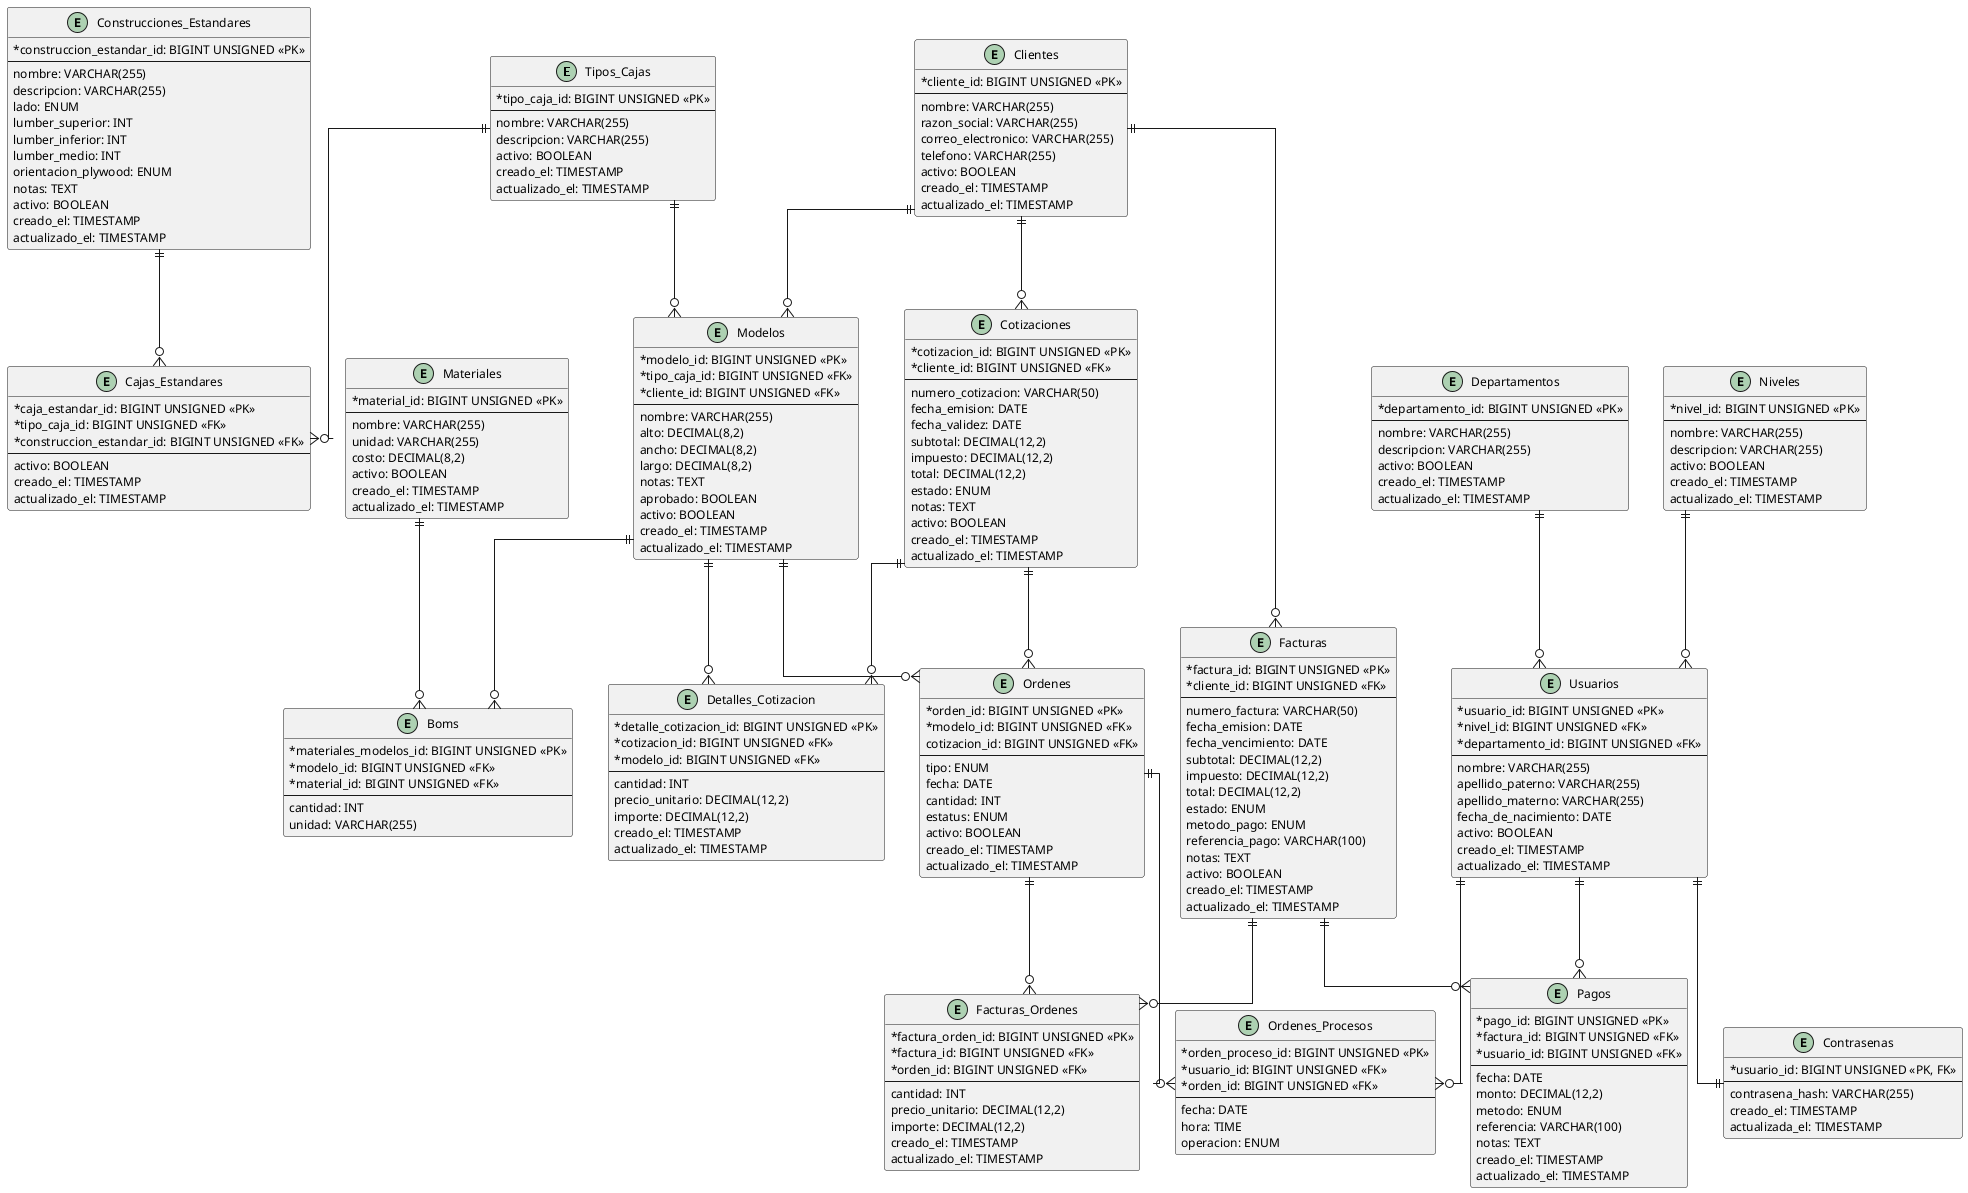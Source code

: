 @startuml Esquema_Base_Datos

' Definición del estilo
skinparam linetype ortho
skinparam monochrome false
skinparam shadowing false
skinparam defaultFontName Arial
skinparam defaultFontSize 12
skinparam packageStyle rectangle
skinparam classAttributeIconSize 0

' Configuración de colores
!define ENTITY_BG_COLOR #E2F0FF
!define ENTITY_BORDER_COLOR #3C7FC0
!define RELATIONSHIP_COLOR #FF8C00

' Tablas relacionadas con Tipos de Cajas
entity "Tipos_Cajas" as tipos_cajas {
  * tipo_caja_id: BIGINT UNSIGNED <<PK>>
  --
  nombre: VARCHAR(255)
  descripcion: VARCHAR(255)
  activo: BOOLEAN
  creado_el: TIMESTAMP
  actualizado_el: TIMESTAMP
}

entity "Construcciones_Estandares" as construcciones_estandares {
  * construccion_estandar_id: BIGINT UNSIGNED <<PK>>
  --
  nombre: VARCHAR(255)
  descripcion: VARCHAR(255)
  lado: ENUM
  lumber_superior: INT
  lumber_inferior: INT
  lumber_medio: INT
  orientacion_plywood: ENUM
  notas: TEXT
  activo: BOOLEAN
  creado_el: TIMESTAMP
  actualizado_el: TIMESTAMP
}

entity "Cajas_Estandares" as cajas_estandares {
  * caja_estandar_id: BIGINT UNSIGNED <<PK>>
  * tipo_caja_id: BIGINT UNSIGNED <<FK>>
  * construccion_estandar_id: BIGINT UNSIGNED <<FK>>
  --
  activo: BOOLEAN
  creado_el: TIMESTAMP
  actualizado_el: TIMESTAMP
}

' Tablas relacionadas con Usuarios
entity "Departamentos" as departamentos {
  * departamento_id: BIGINT UNSIGNED <<PK>>
  --
  nombre: VARCHAR(255)
  descripcion: VARCHAR(255)
  activo: BOOLEAN
  creado_el: TIMESTAMP
  actualizado_el: TIMESTAMP
}

entity "Niveles" as niveles {
  * nivel_id: BIGINT UNSIGNED <<PK>>
  --
  nombre: VARCHAR(255)
  descripcion: VARCHAR(255)
  activo: BOOLEAN
  creado_el: TIMESTAMP
  actualizado_el: TIMESTAMP
}

entity "Usuarios" as usuarios {
  * usuario_id: BIGINT UNSIGNED <<PK>>
  * nivel_id: BIGINT UNSIGNED <<FK>>
  * departamento_id: BIGINT UNSIGNED <<FK>>
  --
  nombre: VARCHAR(255)
  apellido_paterno: VARCHAR(255)
  apellido_materno: VARCHAR(255)
  fecha_de_nacimiento: DATE
  activo: BOOLEAN
  creado_el: TIMESTAMP
  actualizado_el: TIMESTAMP
}

entity "Contrasenas" as contrasenas {
  * usuario_id: BIGINT UNSIGNED <<PK, FK>>
  --
  contrasena_hash: VARCHAR(255)
  creado_el: TIMESTAMP
  actualizada_el: TIMESTAMP
}

' Tablas relacionadas con Clientes y Modelos
entity "Clientes" as clientes {
  * cliente_id: BIGINT UNSIGNED <<PK>>
  --
  nombre: VARCHAR(255)
  razon_social: VARCHAR(255)
  correo_electronico: VARCHAR(255)
  telefono: VARCHAR(255)
  activo: BOOLEAN
  creado_el: TIMESTAMP
  actualizado_el: TIMESTAMP
}

entity "Modelos" as modelos {
  * modelo_id: BIGINT UNSIGNED <<PK>>
  * tipo_caja_id: BIGINT UNSIGNED <<FK>>
  * cliente_id: BIGINT UNSIGNED <<FK>>
  --
  nombre: VARCHAR(255)
  alto: DECIMAL(8,2)
  ancho: DECIMAL(8,2)
  largo: DECIMAL(8,2)
  notas: TEXT
  aprobado: BOOLEAN
  activo: BOOLEAN
  creado_el: TIMESTAMP
  actualizado_el: TIMESTAMP
}

entity "Materiales" as materiales {
  * material_id: BIGINT UNSIGNED <<PK>>
  --
  nombre: VARCHAR(255)
  unidad: VARCHAR(255)
  costo: DECIMAL(8,2)
  activo: BOOLEAN
  creado_el: TIMESTAMP
  actualizado_el: TIMESTAMP
}

entity "Boms" as boms {
  * materiales_modelos_id: BIGINT UNSIGNED <<PK>>
  * modelo_id: BIGINT UNSIGNED <<FK>>
  * material_id: BIGINT UNSIGNED <<FK>>
  --
  cantidad: INT
  unidad: VARCHAR(255)
}

' Tablas de Cotizaciones
entity "Cotizaciones" as cotizaciones {
  * cotizacion_id: BIGINT UNSIGNED <<PK>>
  * cliente_id: BIGINT UNSIGNED <<FK>>
  --
  numero_cotizacion: VARCHAR(50)
  fecha_emision: DATE
  fecha_validez: DATE
  subtotal: DECIMAL(12,2)
  impuesto: DECIMAL(12,2)
  total: DECIMAL(12,2)
  estado: ENUM
  notas: TEXT
  activo: BOOLEAN
  creado_el: TIMESTAMP
  actualizado_el: TIMESTAMP
}

entity "Detalles_Cotizacion" as detalles_cotizacion {
  * detalle_cotizacion_id: BIGINT UNSIGNED <<PK>>
  * cotizacion_id: BIGINT UNSIGNED <<FK>>
  * modelo_id: BIGINT UNSIGNED <<FK>>
  --
  cantidad: INT
  precio_unitario: DECIMAL(12,2)
  importe: DECIMAL(12,2)
  creado_el: TIMESTAMP
  actualizado_el: TIMESTAMP
}

' Tablas de Órdenes
entity "Ordenes" as ordenes {
  * orden_id: BIGINT UNSIGNED <<PK>>
  * modelo_id: BIGINT UNSIGNED <<FK>>
  cotizacion_id: BIGINT UNSIGNED <<FK>>
  --
  tipo: ENUM
  fecha: DATE
  cantidad: INT
  estatus: ENUM
  activo: BOOLEAN
  creado_el: TIMESTAMP
  actualizado_el: TIMESTAMP
}

entity "Ordenes_Procesos" as ordenes_procesos {
  * orden_proceso_id: BIGINT UNSIGNED <<PK>>
  * usuario_id: BIGINT UNSIGNED <<FK>>
  * orden_id: BIGINT UNSIGNED <<FK>>
  --
  fecha: DATE
  hora: TIME
  operacion: ENUM
}

' Tablas de Facturación
entity "Facturas" as facturas {
  * factura_id: BIGINT UNSIGNED <<PK>>
  * cliente_id: BIGINT UNSIGNED <<FK>>
  --
  numero_factura: VARCHAR(50)
  fecha_emision: DATE
  fecha_vencimiento: DATE
  subtotal: DECIMAL(12,2)
  impuesto: DECIMAL(12,2)
  total: DECIMAL(12,2)
  estado: ENUM
  metodo_pago: ENUM
  referencia_pago: VARCHAR(100)
  notas: TEXT
  activo: BOOLEAN
  creado_el: TIMESTAMP
  actualizado_el: TIMESTAMP
}

entity "Facturas_Ordenes" as facturas_ordenes {
  * factura_orden_id: BIGINT UNSIGNED <<PK>>
  * factura_id: BIGINT UNSIGNED <<FK>>
  * orden_id: BIGINT UNSIGNED <<FK>>
  --
  cantidad: INT
  precio_unitario: DECIMAL(12,2)
  importe: DECIMAL(12,2)
  creado_el: TIMESTAMP
  actualizado_el: TIMESTAMP
}

entity "Pagos" as pagos {
  * pago_id: BIGINT UNSIGNED <<PK>>
  * factura_id: BIGINT UNSIGNED <<FK>>
  * usuario_id: BIGINT UNSIGNED <<FK>>
  --
  fecha: DATE
  monto: DECIMAL(12,2)
  metodo: ENUM
  referencia: VARCHAR(100)
  notas: TEXT
  creado_el: TIMESTAMP
  actualizado_el: TIMESTAMP
}

' Relaciones

' Relaciones de Cajas
tipos_cajas ||--o{ cajas_estandares
construcciones_estandares ||--o{ cajas_estandares
tipos_cajas ||--o{ modelos

' Relaciones de Usuarios
departamentos ||--o{ usuarios
niveles ||--o{ usuarios
usuarios ||--|| contrasenas

' Relaciones de Clientes/Modelos
clientes ||--o{ modelos
clientes ||--o{ cotizaciones
clientes ||--o{ facturas

' Relaciones de Materiales
modelos ||--o{ boms
materiales ||--o{ boms

' Relaciones de Cotizaciones
cotizaciones ||--o{ detalles_cotizacion
modelos ||--o{ detalles_cotizacion
cotizaciones ||--o{ ordenes

' Relaciones de Órdenes
modelos ||--o{ ordenes
ordenes ||--o{ ordenes_procesos
usuarios ||--o{ ordenes_procesos

' Relaciones de Facturación
facturas ||--o{ facturas_ordenes
ordenes ||--o{ facturas_ordenes
facturas ||--o{ pagos
usuarios ||--o{ pagos

@enduml